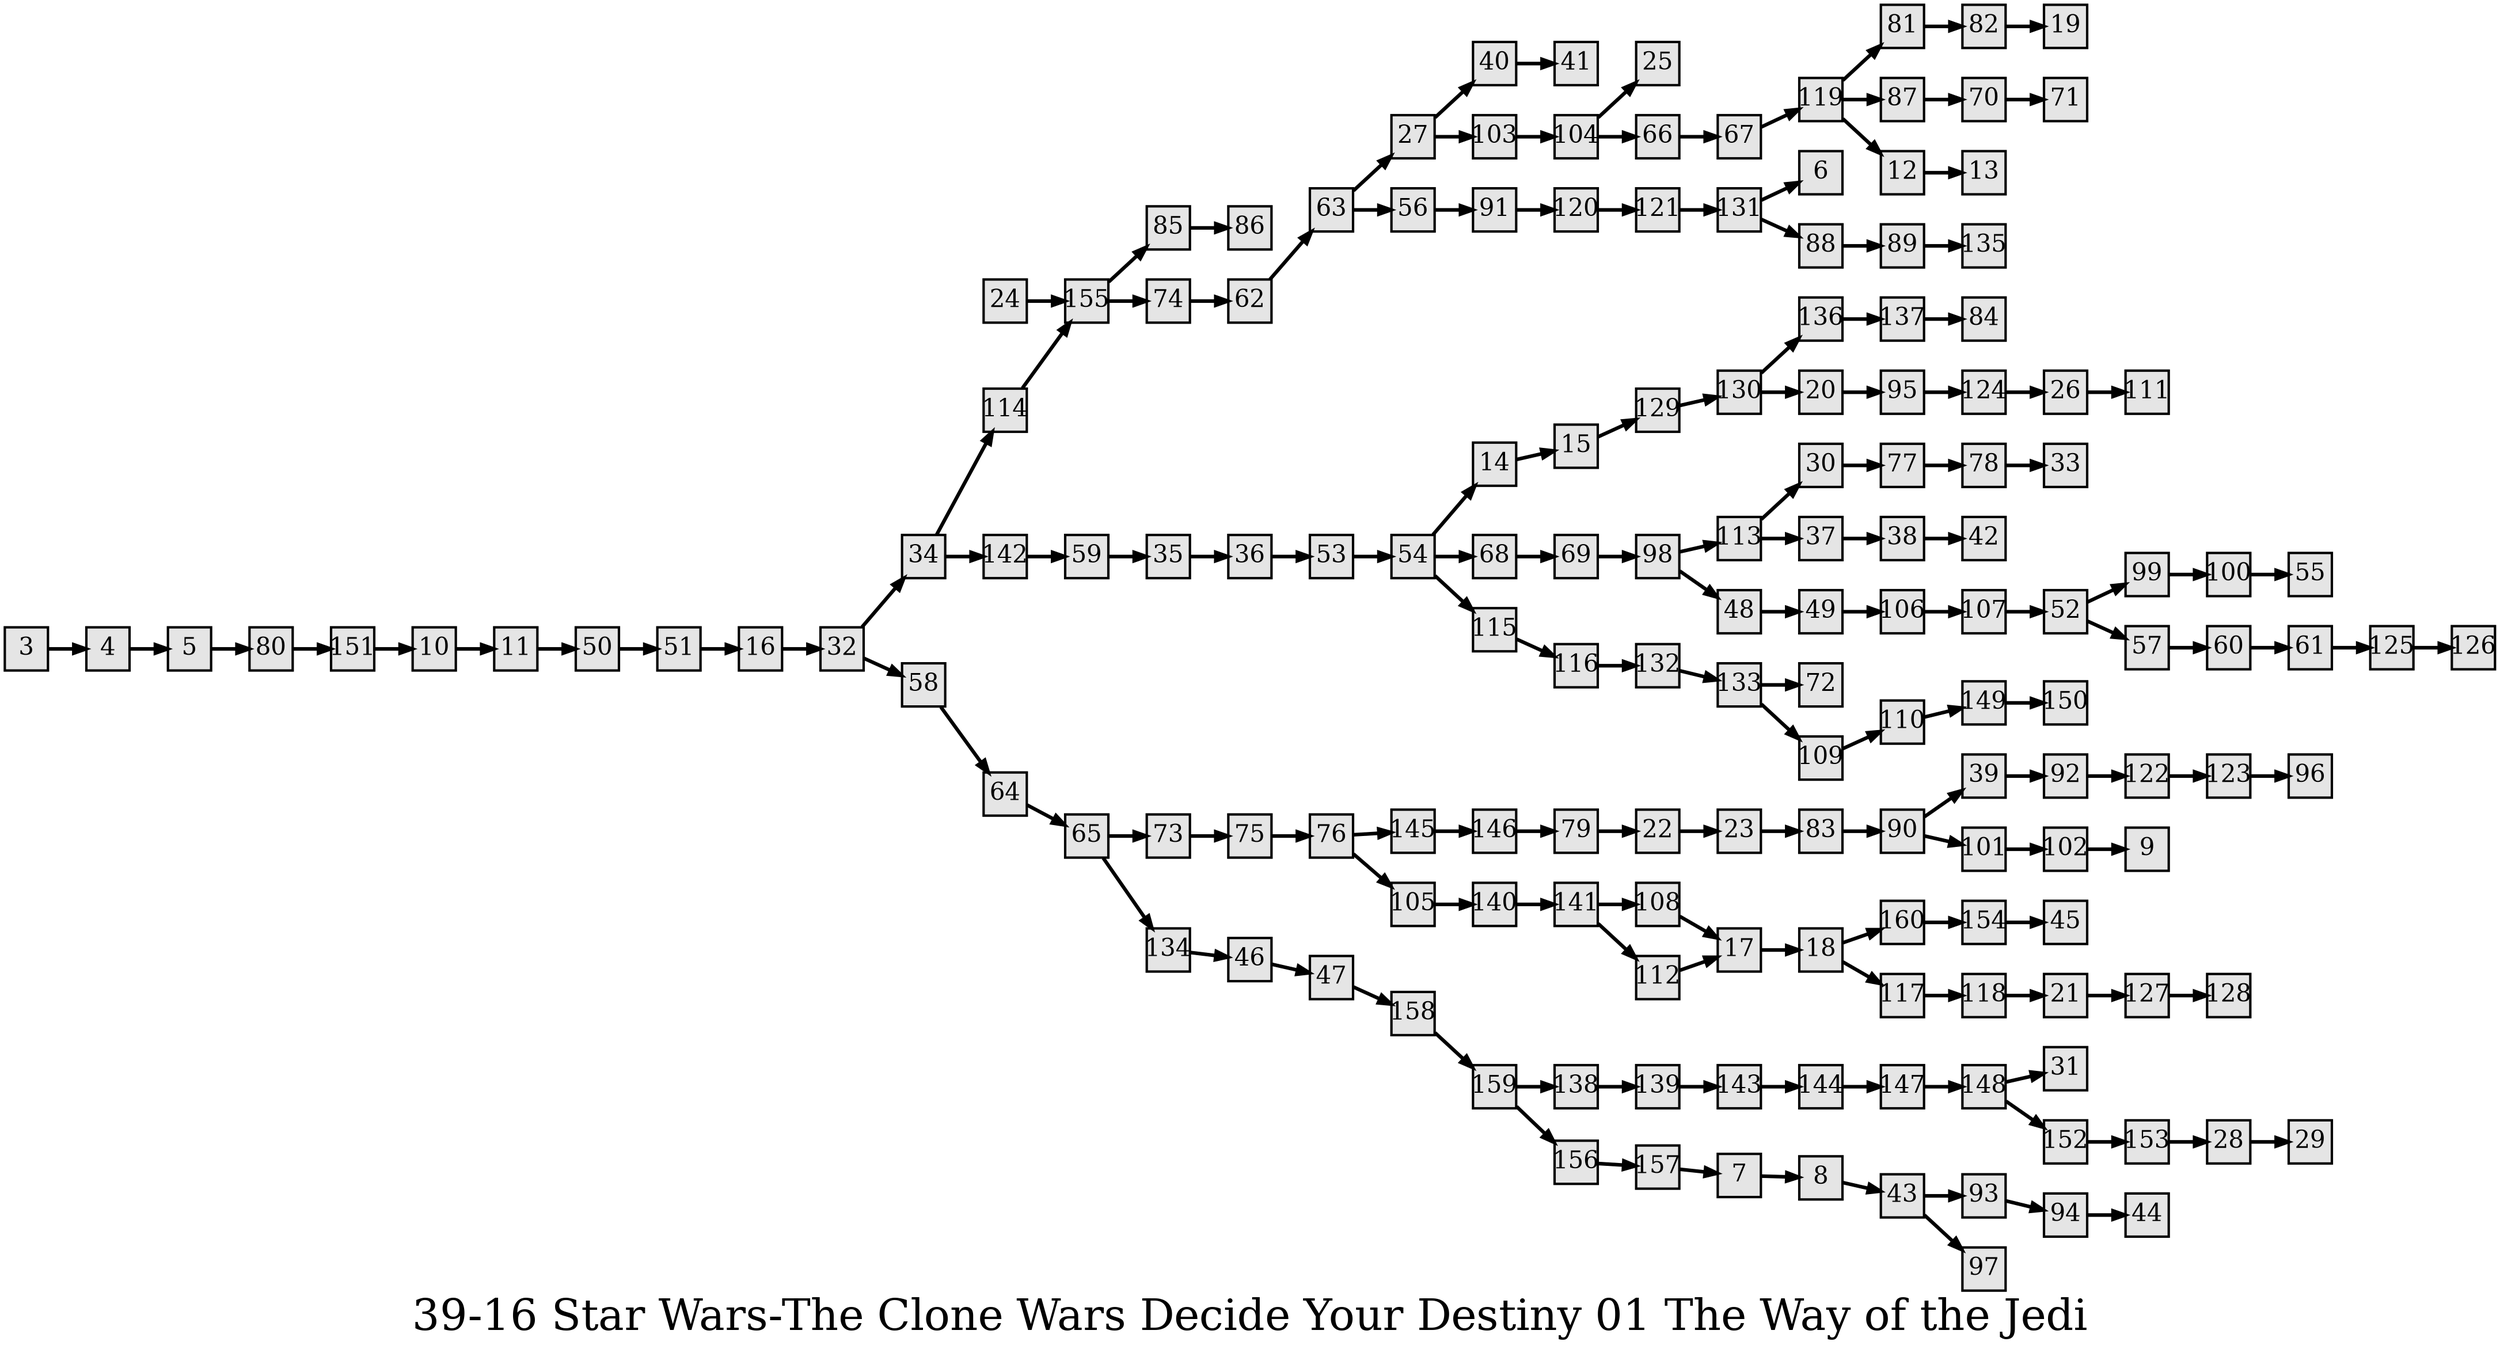 digraph g{
  graph [ label="39-16 Star Wars-The Clone Wars Decide Your Destiny 01 The Way of the Jedi" rankdir=LR, ordering=out, fontsize=36, nodesep="0.35", ranksep="0.45"];
  node  [shape=rect, penwidth=2, fontsize=20, style=filled, fillcolor=grey90, margin="0,0", labelfloat=true, regular=true, fixedsize=true];
  edge  [labelfloat=true, penwidth=3, fontsize=12];
  // ---;
  // group  : Katz;
  // id     : 39-16;
  // gbid   :;
  // series :;
  // title  :;
  // author :;
  // credit:;
  // - name : Yee-Ann Wong;
  // role : encoder;
  // date : 2017-09-16;
  // - name : Jeremy Douglass;
  // role : editor;
  // date : 2018-04-28;
  // render:;
  // - name   : small;
  // styles : gvStyles-small.txt;
  // engine : dot;
  // comment: >;
  
  // ---;
  
  // From | To | Label;
  
  3 -> 4;
  4 -> 5;
  5 -> 80;
  7 -> 8;
  8 -> 43;
  10 -> 11;
  11 -> 50;
  12 -> 13;
  14 -> 15;
  15 -> 129;
  16 -> 32;
  17 -> 18;
  18 -> 160;
  18 -> 117;
  20 -> 95;
  21 -> 127;
  22 -> 23;
  23 -> 83;
  24 -> 155;
  26 -> 111;
  27 -> 40;
  27 -> 103;
  28 -> 29;
  30 -> 77;
  32 -> 34;
  32 -> 58;
  34 -> 114;
  34 -> 142;
  35 -> 36;
  36 -> 53;
  37 -> 38;
  38 -> 42;
  39 -> 92;
  40 -> 41;
  43 -> 93;
  43 -> 97;
  46 -> 47;
  47 -> 158;
  48 -> 49;
  49 -> 106;
  50 -> 51;
  51 -> 16;
  52 -> 99;
  52 -> 57;
  53 -> 54;
  54 -> 14;
  54 -> 68;
  54 -> 115;
  56 -> 91;
  57 -> 60;
  58 -> 64;
  59 -> 35;
  60 -> 61;
  61 -> 125;
  62 -> 63;
  63 -> 27;
  63 -> 56;
  64 -> 65;
  65 -> 73;
  65 -> 134;
  66 -> 67;
  67 -> 119;
  68 -> 69;
  69 -> 98;
  70 -> 71;
  73 -> 75;
  74 -> 62;
  75 -> 76;
  76 -> 145;
  76 -> 105;
  77 -> 78;
  78 -> 33;
  79 -> 22;
  80 -> 151;
  81 -> 82;
  82 -> 19;
  83 -> 90;
  85 -> 86;
  87 -> 70;
  88 -> 89;
  89 -> 135;
  90 -> 39;
  90 -> 101;
  91 -> 120;
  92 -> 122;
  93 -> 94;
  94 -> 44;
  95 -> 124;
  98 -> 113;
  98 -> 48;
  99 -> 100;
  100 -> 55;
  101 -> 102;
  102 -> 9;
  103 -> 104;
  104 -> 25;
  104 -> 66;
  105 -> 140;
  106 -> 107;
  107 -> 52;
  108 -> 17;
  109 -> 110;
  110 -> 149;
  112 -> 17;
  113 -> 30;
  113 -> 37;
  114 -> 155;
  115 -> 116;
  116 -> 132;
  117 -> 118;
  118 -> 21;
  119 -> 81;
  119 -> 87;
  119 -> 12;
  120 -> 121;
  121 -> 131;
  122 -> 123;
  123 -> 96;
  124 -> 26;
  125 -> 126;
  127 -> 128;
  129 -> 130;
  130 -> 136;
  130 -> 20;
  131 -> 6;
  131 -> 88;
  132 -> 133;
  133 -> 72;
  133 -> 109;
  134 -> 46;
  136 -> 137;
  137 -> 84;
  138 -> 139;
  139 -> 143;
  140 -> 141;
  141 -> 108;
  141 -> 112;
  142 -> 59;
  143 -> 144;
  144 -> 147;
  145 -> 146;
  146 -> 79;
  147 -> 148;
  148 -> 31;
  148 -> 152;
  149 -> 150;
  151 -> 10;
  152 -> 153;
  153 -> 28;
  154 -> 45;
  155 -> 85;
  155 -> 74;
  156 -> 157;
  157 -> 7;
  158 -> 159;
  159 -> 138;
  159 -> 156;
  160 -> 154;
}


